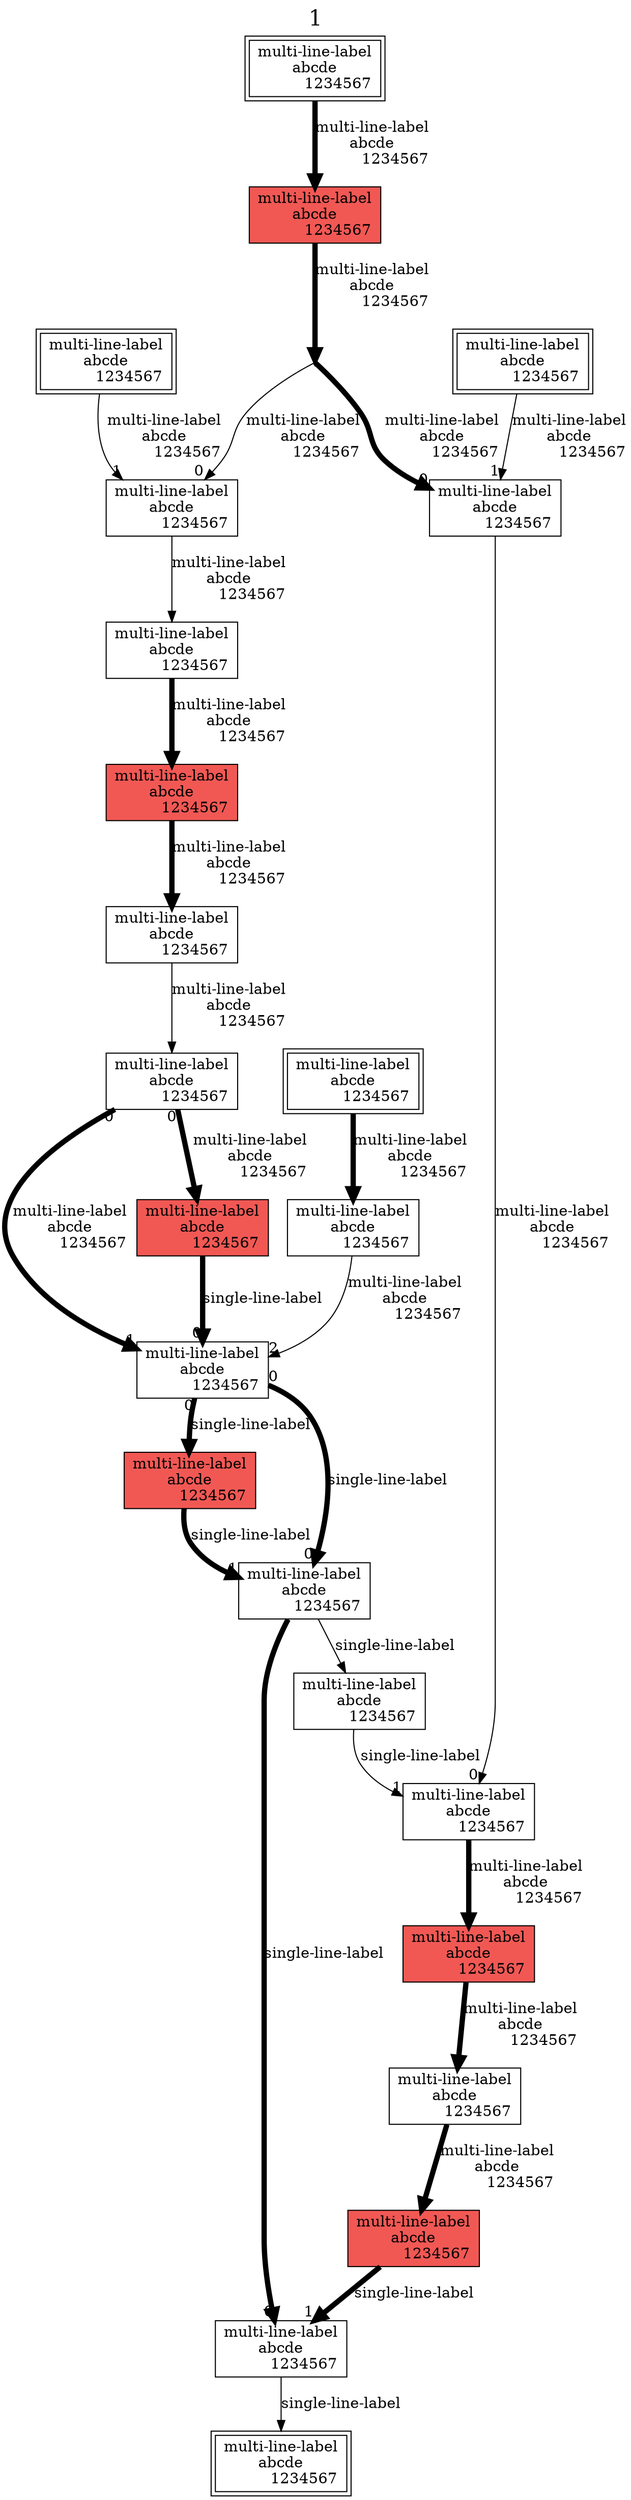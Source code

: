digraph G {
newrank = true
graph [label=1, labelloc="t", fontsize=20]
N1 [label="multi-line-label\nabcde\n1234567\r" shape="box", fillcolor="#FFFFFF", style="filled", width=1, peripheries=2]
N2 [label="multi-line-label\nabcde\n1234567\r" shape="box", fillcolor="#FFFFFF", style="filled", width=1, peripheries=2]
N12 [label="multi-line-label\nabcde\n1234567\r" shape="box", fillcolor="#F15854", style="filled", width=1, peripheries=1]
N16 [label="multi-line-label\nabcde\n1234567\r" shape="box", fillcolor="#FFFFFF", style="filled", width=1, peripheries=2]
N17 [label="multi-line-label\nabcde\n1234567\r" shape="box", fillcolor="#FFFFFF", style="filled", width=1, peripheries=1]
N18 [label="multi-line-label\nabcde\n1234567\r" shape="box", fillcolor="#FFFFFF", style="filled", width=1, peripheries=1]
N19 [label="multi-line-label\nabcde\n1234567\r" shape="point", fillcolor="#FFFFFF", style="invisible", width=0, peripheries=1]
N26 [label="multi-line-label\nabcde\n1234567\r" shape="box", fillcolor="#F15854", style="filled", width=1, peripheries=1]
N30 [label="multi-line-label\nabcde\n1234567\r" shape="box", fillcolor="#FFFFFF", style="filled", width=1, peripheries=1]
N31 [label="multi-line-label\nabcde\n1234567\r" shape="box", fillcolor="#FFFFFF", style="filled", width=1, peripheries=1]
N36 [label="multi-line-label\nabcde\n1234567\r" shape="box", fillcolor="#F15854", style="filled", width=1, peripheries=1]
N40 [label="multi-line-label\nabcde\n1234567\r" shape="box", fillcolor="#FFFFFF", style="filled", width=1, peripheries=1]
N41 [label="multi-line-label\nabcde\n1234567\r" shape="box", fillcolor="#FFFFFF", style="filled", width=1, peripheries=1]
N48 [label="multi-line-label\nabcde\n1234567\r" shape="box", fillcolor="#F15854", style="filled", width=1, peripheries=1]
N52 [label="multi-line-label\nabcde\n1234567\r" shape="box", fillcolor="#FFFFFF", style="filled", width=1, peripheries=1]
N53 [label="multi-line-label\nabcde\n1234567\r" shape="box", fillcolor="#FFFFFF", style="filled", width=1, peripheries=1]
N54 [label="multi-line-label\nabcde\n1234567\r" shape="box", fillcolor="#FFFFFF", style="filled", width=1, peripheries=2]
N55 [label="multi-line-label\nabcde\n1234567\r" shape="box", fillcolor="#FFFFFF", style="filled", width=1, peripheries=1]
N56 [label="multi-line-label\nabcde\n1234567\r" shape="box", fillcolor="#FFFFFF", style="filled", width=1, peripheries=1]
N66 [label="multi-line-label\nabcde\n1234567\r" shape="box", fillcolor="#F15854", style="filled", width=1, peripheries=1]
N70 [label="multi-line-label\nabcde\n1234567\r" shape="box", fillcolor="#FFFFFF", style="filled", width=1, peripheries=1]
N74 [label="multi-line-label\nabcde\n1234567\r" shape="box", fillcolor="#F15854", style="filled", width=1, peripheries=1]
N78 [label="multi-line-label\nabcde\n1234567\r" shape="box", fillcolor="#FFFFFF", style="filled", width=1, peripheries=1]
N79 [label="multi-line-label\nabcde\n1234567\r" shape="box", fillcolor="#FFFFFF", style="filled", width=1, peripheries=2]
N1 -> N12 [label="multi-line-label\nabcde\n1234567\r" penwidth=5]
N2 -> N40 [label="multi-line-label\nabcde\n1234567\r" penwidth=5]
N12 -> N19 [label="multi-line-label\nabcde\n1234567\r" penwidth=5]
N16 -> N17 [label="multi-line-label\nabcde\n1234567\r" headlabel="1"]
N17 -> N18 [label="multi-line-label\nabcde\n1234567\r"]
N18 -> N26 [label="multi-line-label\nabcde\n1234567\r" penwidth=5]
N19 -> N17 [label="multi-line-label\nabcde\n1234567\r" headlabel="0"]
N19 -> N55 [label="multi-line-label\nabcde\n1234567\r" headlabel="0", penwidth=5]
N26 -> N30 [label="multi-line-label\nabcde\n1234567\r" penwidth=5]
N30 -> N31 [label="multi-line-label\nabcde\n1234567\r"]
N31 -> N36 [label="multi-line-label\nabcde\n1234567\r" taillabel="0", penwidth=5]
N31 -> N41 [label="multi-line-label\nabcde\n1234567\r" headlabel="1", taillabel="0", penwidth=5]
N36 -> N41 [label="single-line-label", headlabel="0", penwidth=5]
N40 -> N41 [label="multi-line-label\nabcde\n1234567\r" headlabel="2"]
N41 -> N48 [label="single-line-label", taillabel="0", penwidth=5]
N41 -> N52 [label="single-line-label", headlabel="0", taillabel="0", penwidth=5]
N48 -> N52 [label="single-line-label", headlabel="1", penwidth=5]
N52 -> N53 [label="single-line-label"]
N52 -> N78 [label="single-line-label", headlabel="0", penwidth=5]
N53 -> N56 [label="single-line-label", headlabel="1"]
N54 -> N55 [label="multi-line-label\nabcde\n1234567\r" headlabel="1"]
N55 -> N56 [label="multi-line-label\nabcde\n1234567\r" headlabel="0"]
N56 -> N66 [label="multi-line-label\nabcde\n1234567\r" penwidth=5]
N66 -> N70 [label="multi-line-label\nabcde\n1234567\r" penwidth=5]
N70 -> N74 [label="multi-line-label\nabcde\n1234567\r" penwidth=5]
N74 -> N78 [label="single-line-label", headlabel="1", penwidth=5]
N78 -> N79 [label="single-line-label"]
}
